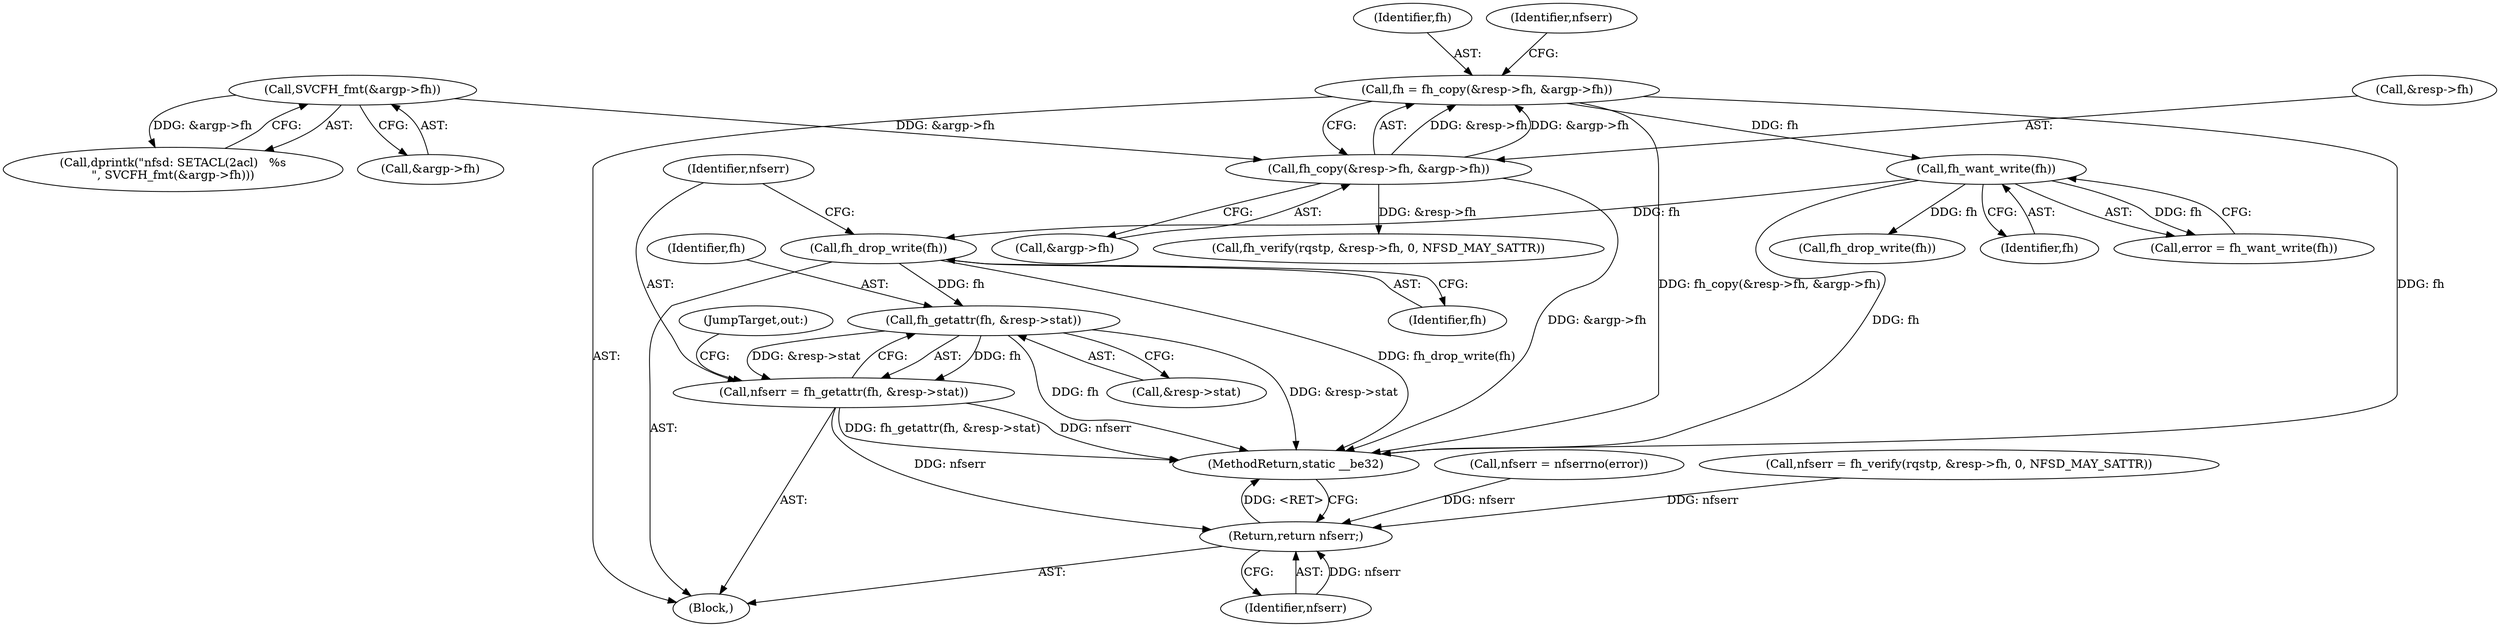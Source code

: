 digraph "0_linux_999653786df6954a31044528ac3f7a5dadca08f4@pointer" {
"1000200" [label="(Call,fh_getattr(fh, &resp->stat))"];
"1000196" [label="(Call,fh_drop_write(fh))"];
"1000169" [label="(Call,fh_want_write(fh))"];
"1000120" [label="(Call,fh = fh_copy(&resp->fh, &argp->fh))"];
"1000122" [label="(Call,fh_copy(&resp->fh, &argp->fh))"];
"1000115" [label="(Call,SVCFH_fmt(&argp->fh))"];
"1000198" [label="(Call,nfserr = fh_getattr(fh, &resp->stat))"];
"1000215" [label="(Return,return nfserr;)"];
"1000121" [label="(Identifier,fh)"];
"1000206" [label="(JumpTarget,out:)"];
"1000216" [label="(Identifier,nfserr)"];
"1000113" [label="(Call,dprintk(\"nfsd: SETACL(2acl)   %s\n\", SVCFH_fmt(&argp->fh)))"];
"1000201" [label="(Identifier,fh)"];
"1000132" [label="(Identifier,nfserr)"];
"1000218" [label="(Call,fh_drop_write(fh))"];
"1000105" [label="(Block,)"];
"1000115" [label="(Call,SVCFH_fmt(&argp->fh))"];
"1000221" [label="(Call,nfserr = nfserrno(error))"];
"1000196" [label="(Call,fh_drop_write(fh))"];
"1000202" [label="(Call,&resp->stat)"];
"1000169" [label="(Call,fh_want_write(fh))"];
"1000122" [label="(Call,fh_copy(&resp->fh, &argp->fh))"];
"1000116" [label="(Call,&argp->fh)"];
"1000198" [label="(Call,nfserr = fh_getattr(fh, &resp->stat))"];
"1000215" [label="(Return,return nfserr;)"];
"1000131" [label="(Call,nfserr = fh_verify(rqstp, &resp->fh, 0, NFSD_MAY_SATTR))"];
"1000199" [label="(Identifier,nfserr)"];
"1000200" [label="(Call,fh_getattr(fh, &resp->stat))"];
"1000133" [label="(Call,fh_verify(rqstp, &resp->fh, 0, NFSD_MAY_SATTR))"];
"1000197" [label="(Identifier,fh)"];
"1000120" [label="(Call,fh = fh_copy(&resp->fh, &argp->fh))"];
"1000226" [label="(MethodReturn,static __be32)"];
"1000127" [label="(Call,&argp->fh)"];
"1000123" [label="(Call,&resp->fh)"];
"1000170" [label="(Identifier,fh)"];
"1000167" [label="(Call,error = fh_want_write(fh))"];
"1000200" -> "1000198"  [label="AST: "];
"1000200" -> "1000202"  [label="CFG: "];
"1000201" -> "1000200"  [label="AST: "];
"1000202" -> "1000200"  [label="AST: "];
"1000198" -> "1000200"  [label="CFG: "];
"1000200" -> "1000226"  [label="DDG: fh"];
"1000200" -> "1000226"  [label="DDG: &resp->stat"];
"1000200" -> "1000198"  [label="DDG: fh"];
"1000200" -> "1000198"  [label="DDG: &resp->stat"];
"1000196" -> "1000200"  [label="DDG: fh"];
"1000196" -> "1000105"  [label="AST: "];
"1000196" -> "1000197"  [label="CFG: "];
"1000197" -> "1000196"  [label="AST: "];
"1000199" -> "1000196"  [label="CFG: "];
"1000196" -> "1000226"  [label="DDG: fh_drop_write(fh)"];
"1000169" -> "1000196"  [label="DDG: fh"];
"1000169" -> "1000167"  [label="AST: "];
"1000169" -> "1000170"  [label="CFG: "];
"1000170" -> "1000169"  [label="AST: "];
"1000167" -> "1000169"  [label="CFG: "];
"1000169" -> "1000226"  [label="DDG: fh"];
"1000169" -> "1000167"  [label="DDG: fh"];
"1000120" -> "1000169"  [label="DDG: fh"];
"1000169" -> "1000218"  [label="DDG: fh"];
"1000120" -> "1000105"  [label="AST: "];
"1000120" -> "1000122"  [label="CFG: "];
"1000121" -> "1000120"  [label="AST: "];
"1000122" -> "1000120"  [label="AST: "];
"1000132" -> "1000120"  [label="CFG: "];
"1000120" -> "1000226"  [label="DDG: fh_copy(&resp->fh, &argp->fh)"];
"1000120" -> "1000226"  [label="DDG: fh"];
"1000122" -> "1000120"  [label="DDG: &resp->fh"];
"1000122" -> "1000120"  [label="DDG: &argp->fh"];
"1000122" -> "1000127"  [label="CFG: "];
"1000123" -> "1000122"  [label="AST: "];
"1000127" -> "1000122"  [label="AST: "];
"1000122" -> "1000226"  [label="DDG: &argp->fh"];
"1000115" -> "1000122"  [label="DDG: &argp->fh"];
"1000122" -> "1000133"  [label="DDG: &resp->fh"];
"1000115" -> "1000113"  [label="AST: "];
"1000115" -> "1000116"  [label="CFG: "];
"1000116" -> "1000115"  [label="AST: "];
"1000113" -> "1000115"  [label="CFG: "];
"1000115" -> "1000113"  [label="DDG: &argp->fh"];
"1000198" -> "1000105"  [label="AST: "];
"1000199" -> "1000198"  [label="AST: "];
"1000206" -> "1000198"  [label="CFG: "];
"1000198" -> "1000226"  [label="DDG: fh_getattr(fh, &resp->stat)"];
"1000198" -> "1000226"  [label="DDG: nfserr"];
"1000198" -> "1000215"  [label="DDG: nfserr"];
"1000215" -> "1000105"  [label="AST: "];
"1000215" -> "1000216"  [label="CFG: "];
"1000216" -> "1000215"  [label="AST: "];
"1000226" -> "1000215"  [label="CFG: "];
"1000215" -> "1000226"  [label="DDG: <RET>"];
"1000216" -> "1000215"  [label="DDG: nfserr"];
"1000131" -> "1000215"  [label="DDG: nfserr"];
"1000221" -> "1000215"  [label="DDG: nfserr"];
}
